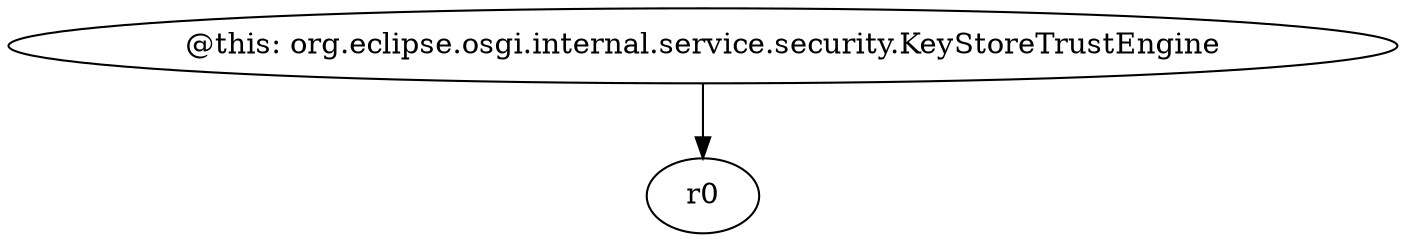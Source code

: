 digraph g {
0[label="@this: org.eclipse.osgi.internal.service.security.KeyStoreTrustEngine"]
1[label="r0"]
0->1[label=""]
}
